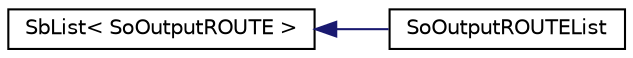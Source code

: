 digraph "Graphical Class Hierarchy"
{
 // LATEX_PDF_SIZE
  edge [fontname="Helvetica",fontsize="10",labelfontname="Helvetica",labelfontsize="10"];
  node [fontname="Helvetica",fontsize="10",shape=record];
  rankdir="LR";
  Node0 [label="SbList\< SoOutputROUTE \>",height=0.2,width=0.4,color="black", fillcolor="white", style="filled",URL="$classSbList.html",tooltip=" "];
  Node0 -> Node1 [dir="back",color="midnightblue",fontsize="10",style="solid",fontname="Helvetica"];
  Node1 [label="SoOutputROUTEList",height=0.2,width=0.4,color="black", fillcolor="white", style="filled",URL="$classSoOutputROUTEList.html",tooltip=" "];
}
